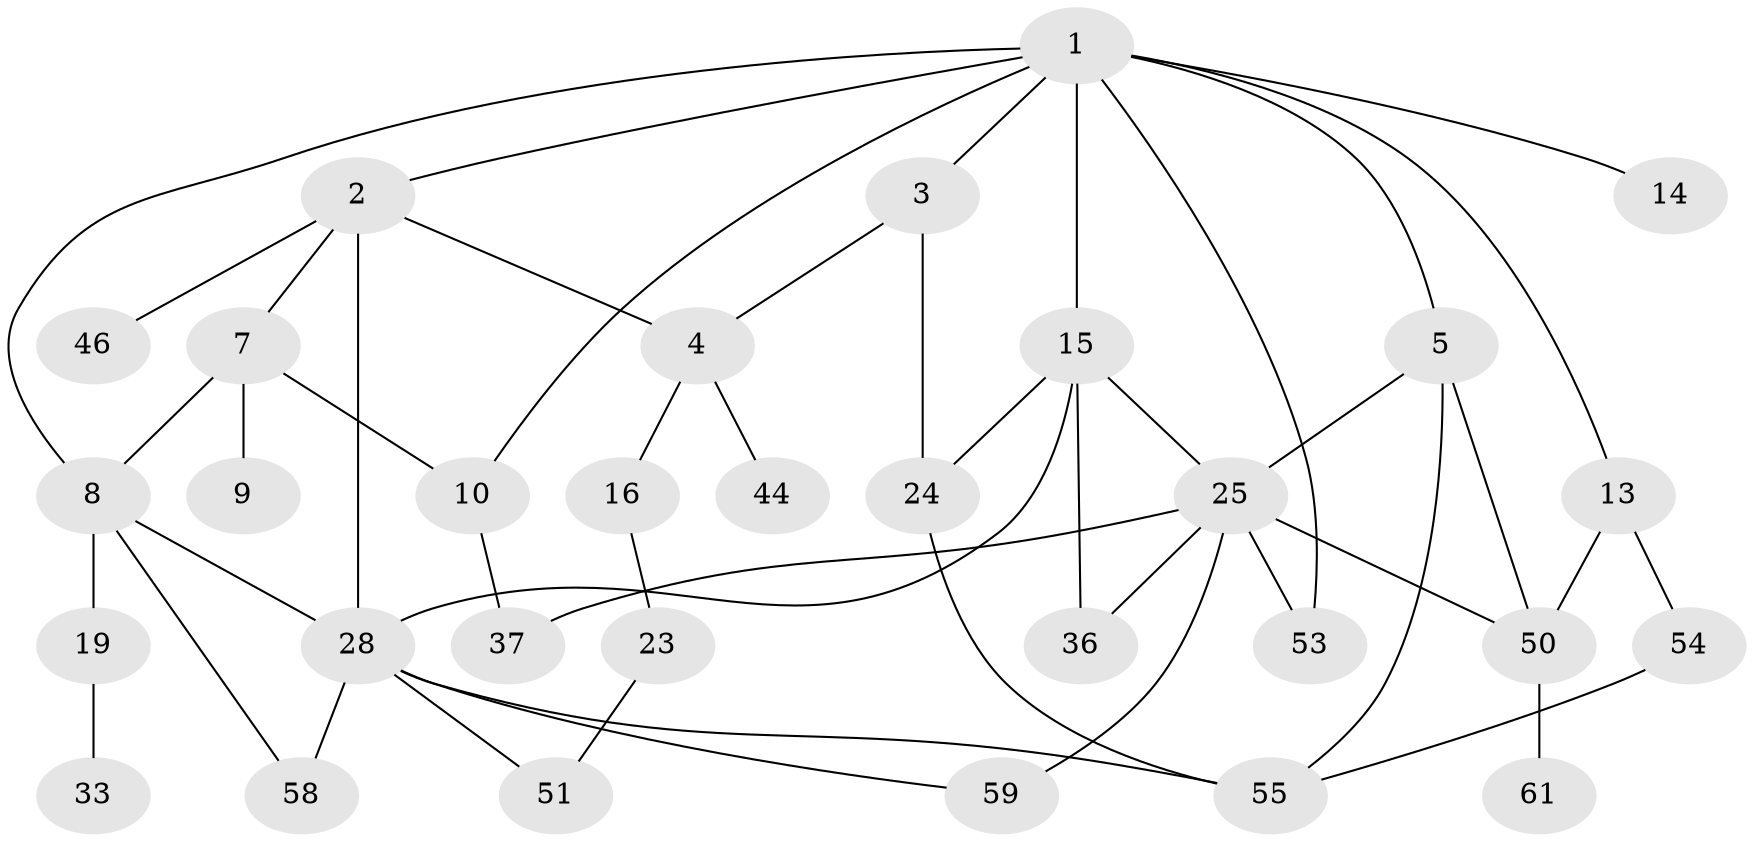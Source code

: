 // original degree distribution, {5: 0.08064516129032258, 4: 0.11290322580645161, 3: 0.20967741935483872, 6: 0.016129032258064516, 1: 0.1935483870967742, 2: 0.3870967741935484}
// Generated by graph-tools (version 1.1) at 2025/13/03/09/25 04:13:30]
// undirected, 31 vertices, 48 edges
graph export_dot {
graph [start="1"]
  node [color=gray90,style=filled];
  1 [super="+6"];
  2 [super="+43+12"];
  3;
  4 [super="+27+21"];
  5 [super="+17+29"];
  7;
  8 [super="+60+22+11+35"];
  9;
  10;
  13 [super="+40+38"];
  14;
  15 [super="+57+20"];
  16;
  19;
  23;
  24 [super="+30"];
  25 [super="+48+26+34"];
  28 [super="+45+52+31"];
  33;
  36 [super="+49"];
  37;
  44;
  46;
  50;
  51;
  53;
  54;
  55 [super="+56"];
  58;
  59;
  61;
  1 -- 2;
  1 -- 3;
  1 -- 5;
  1 -- 15;
  1 -- 53;
  1 -- 10;
  1 -- 13;
  1 -- 14;
  1 -- 8;
  2 -- 7;
  2 -- 46;
  2 -- 4;
  2 -- 28;
  3 -- 4;
  3 -- 24;
  4 -- 16;
  4 -- 44;
  5 -- 55;
  5 -- 25;
  5 -- 50;
  7 -- 8;
  7 -- 9;
  7 -- 10;
  8 -- 19;
  8 -- 58;
  8 -- 28;
  10 -- 37;
  13 -- 50;
  13 -- 54;
  15 -- 25;
  15 -- 36;
  15 -- 28;
  15 -- 24;
  16 -- 23;
  19 -- 33;
  23 -- 51;
  24 -- 55;
  25 -- 50;
  25 -- 36;
  25 -- 37;
  25 -- 53;
  25 -- 59;
  28 -- 55;
  28 -- 58;
  28 -- 51;
  28 -- 59;
  50 -- 61;
  54 -- 55;
}
